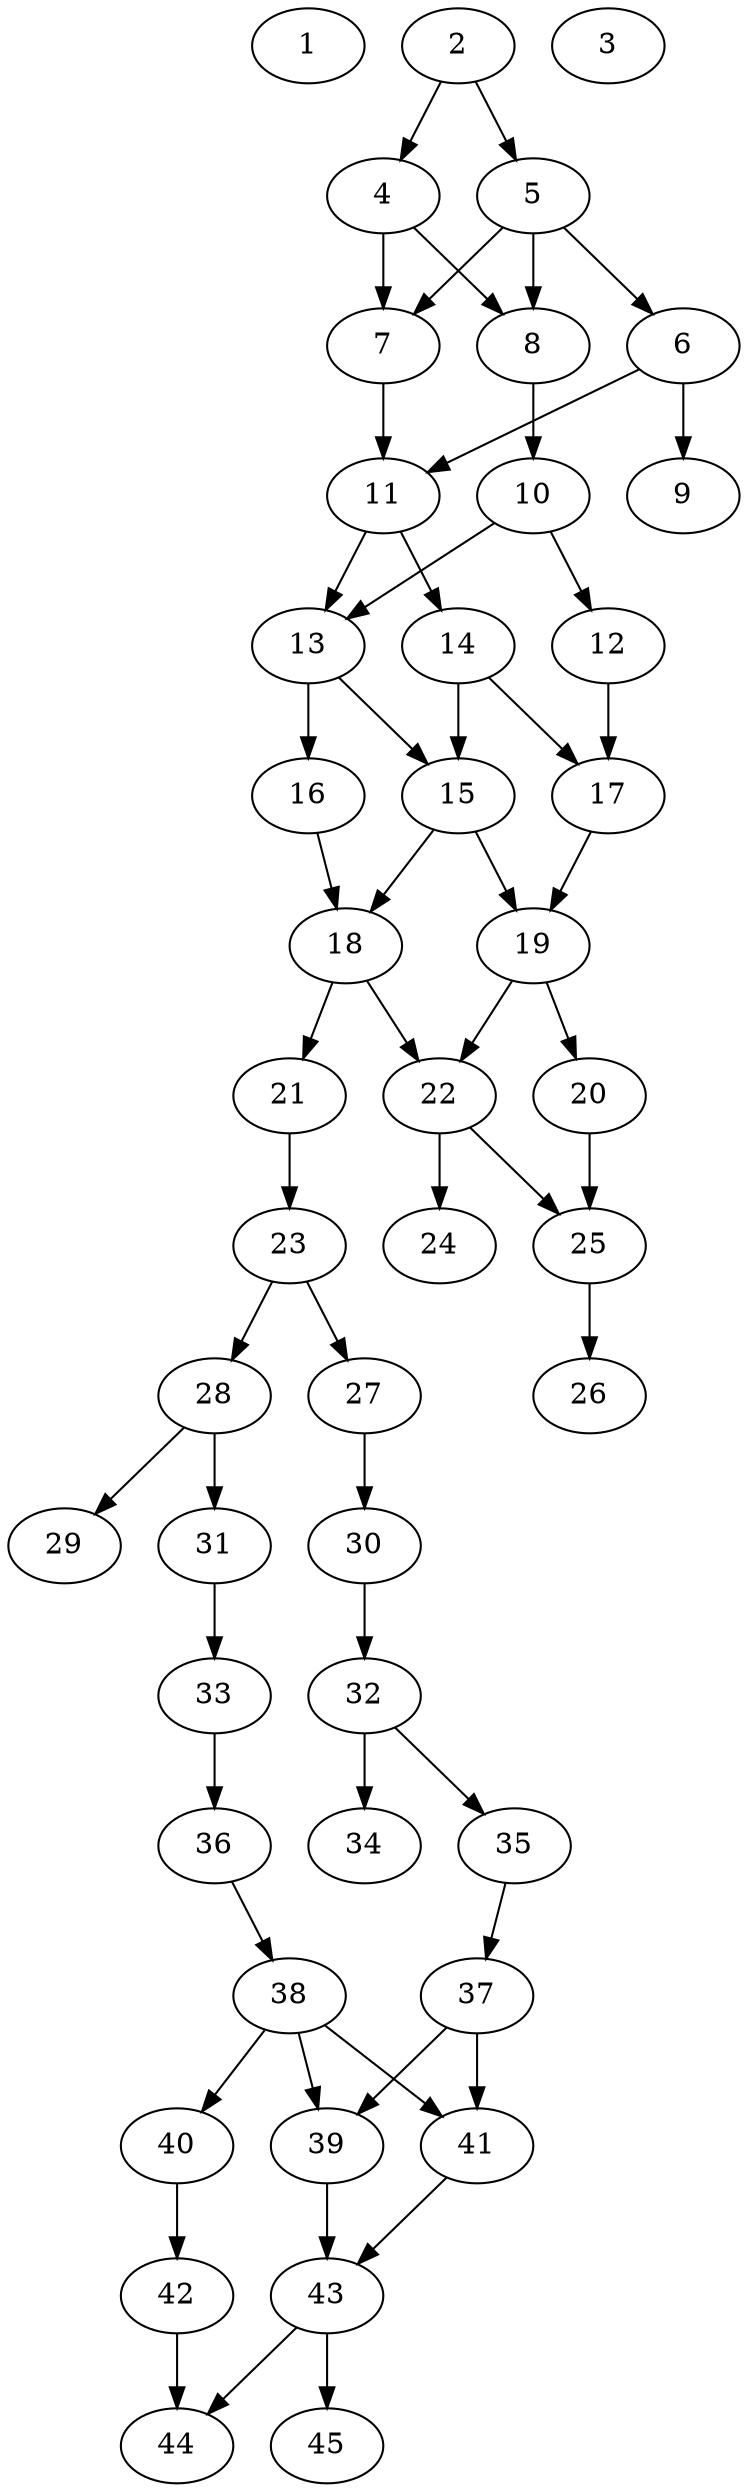 // DAG automatically generated by daggen at Thu Oct  3 14:07:24 2019
// ./daggen --dot -n 45 --ccr 0.5 --fat 0.3 --regular 0.9 --density 0.6 --mindata 5242880 --maxdata 52428800 
digraph G {
  1 [size="77801472", alpha="0.00", expect_size="38900736"] 
  2 [size="81522688", alpha="0.14", expect_size="40761344"] 
  2 -> 4 [size ="40761344"]
  2 -> 5 [size ="40761344"]
  3 [size="38455296", alpha="0.08", expect_size="19227648"] 
  4 [size="88406016", alpha="0.01", expect_size="44203008"] 
  4 -> 7 [size ="44203008"]
  4 -> 8 [size ="44203008"]
  5 [size="14149632", alpha="0.13", expect_size="7074816"] 
  5 -> 6 [size ="7074816"]
  5 -> 7 [size ="7074816"]
  5 -> 8 [size ="7074816"]
  6 [size="43612160", alpha="0.12", expect_size="21806080"] 
  6 -> 9 [size ="21806080"]
  6 -> 11 [size ="21806080"]
  7 [size="94265344", alpha="0.01", expect_size="47132672"] 
  7 -> 11 [size ="47132672"]
  8 [size="87783424", alpha="0.15", expect_size="43891712"] 
  8 -> 10 [size ="43891712"]
  9 [size="52336640", alpha="0.09", expect_size="26168320"] 
  10 [size="67524608", alpha="0.18", expect_size="33762304"] 
  10 -> 12 [size ="33762304"]
  10 -> 13 [size ="33762304"]
  11 [size="48936960", alpha="0.11", expect_size="24468480"] 
  11 -> 13 [size ="24468480"]
  11 -> 14 [size ="24468480"]
  12 [size="49307648", alpha="0.16", expect_size="24653824"] 
  12 -> 17 [size ="24653824"]
  13 [size="21112832", alpha="0.08", expect_size="10556416"] 
  13 -> 15 [size ="10556416"]
  13 -> 16 [size ="10556416"]
  14 [size="60444672", alpha="0.20", expect_size="30222336"] 
  14 -> 15 [size ="30222336"]
  14 -> 17 [size ="30222336"]
  15 [size="62879744", alpha="0.02", expect_size="31439872"] 
  15 -> 18 [size ="31439872"]
  15 -> 19 [size ="31439872"]
  16 [size="29966336", alpha="0.01", expect_size="14983168"] 
  16 -> 18 [size ="14983168"]
  17 [size="85884928", alpha="0.15", expect_size="42942464"] 
  17 -> 19 [size ="42942464"]
  18 [size="91609088", alpha="0.07", expect_size="45804544"] 
  18 -> 21 [size ="45804544"]
  18 -> 22 [size ="45804544"]
  19 [size="68194304", alpha="0.01", expect_size="34097152"] 
  19 -> 20 [size ="34097152"]
  19 -> 22 [size ="34097152"]
  20 [size="14422016", alpha="0.13", expect_size="7211008"] 
  20 -> 25 [size ="7211008"]
  21 [size="100833280", alpha="0.00", expect_size="50416640"] 
  21 -> 23 [size ="50416640"]
  22 [size="57540608", alpha="0.02", expect_size="28770304"] 
  22 -> 24 [size ="28770304"]
  22 -> 25 [size ="28770304"]
  23 [size="36810752", alpha="0.10", expect_size="18405376"] 
  23 -> 27 [size ="18405376"]
  23 -> 28 [size ="18405376"]
  24 [size="73838592", alpha="0.15", expect_size="36919296"] 
  25 [size="72425472", alpha="0.00", expect_size="36212736"] 
  25 -> 26 [size ="36212736"]
  26 [size="83728384", alpha="0.13", expect_size="41864192"] 
  27 [size="87005184", alpha="0.03", expect_size="43502592"] 
  27 -> 30 [size ="43502592"]
  28 [size="62033920", alpha="0.09", expect_size="31016960"] 
  28 -> 29 [size ="31016960"]
  28 -> 31 [size ="31016960"]
  29 [size="95973376", alpha="0.04", expect_size="47986688"] 
  30 [size="98564096", alpha="0.12", expect_size="49282048"] 
  30 -> 32 [size ="49282048"]
  31 [size="67026944", alpha="0.07", expect_size="33513472"] 
  31 -> 33 [size ="33513472"]
  32 [size="68675584", alpha="0.11", expect_size="34337792"] 
  32 -> 34 [size ="34337792"]
  32 -> 35 [size ="34337792"]
  33 [size="80177152", alpha="0.17", expect_size="40088576"] 
  33 -> 36 [size ="40088576"]
  34 [size="35131392", alpha="0.14", expect_size="17565696"] 
  35 [size="11456512", alpha="0.02", expect_size="5728256"] 
  35 -> 37 [size ="5728256"]
  36 [size="12822528", alpha="0.14", expect_size="6411264"] 
  36 -> 38 [size ="6411264"]
  37 [size="72349696", alpha="0.01", expect_size="36174848"] 
  37 -> 39 [size ="36174848"]
  37 -> 41 [size ="36174848"]
  38 [size="85080064", alpha="0.06", expect_size="42540032"] 
  38 -> 39 [size ="42540032"]
  38 -> 40 [size ="42540032"]
  38 -> 41 [size ="42540032"]
  39 [size="33937408", alpha="0.04", expect_size="16968704"] 
  39 -> 43 [size ="16968704"]
  40 [size="55148544", alpha="0.02", expect_size="27574272"] 
  40 -> 42 [size ="27574272"]
  41 [size="17006592", alpha="0.19", expect_size="8503296"] 
  41 -> 43 [size ="8503296"]
  42 [size="52338688", alpha="0.06", expect_size="26169344"] 
  42 -> 44 [size ="26169344"]
  43 [size="11220992", alpha="0.19", expect_size="5610496"] 
  43 -> 44 [size ="5610496"]
  43 -> 45 [size ="5610496"]
  44 [size="93030400", alpha="0.05", expect_size="46515200"] 
  45 [size="64610304", alpha="0.05", expect_size="32305152"] 
}
